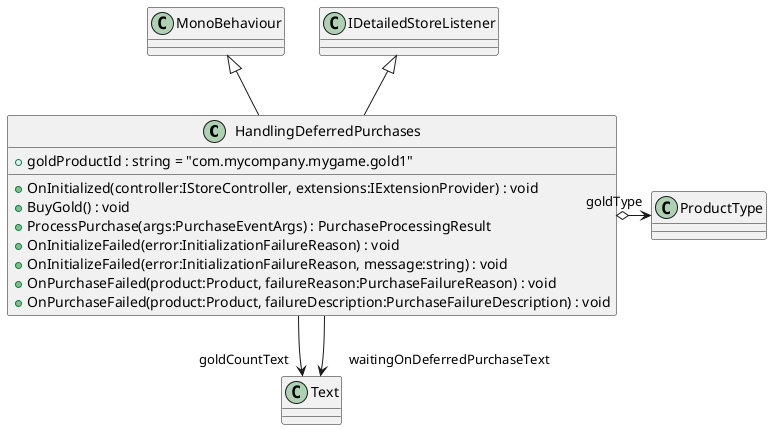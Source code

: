 @startuml
class HandlingDeferredPurchases {
    + goldProductId : string = "com.mycompany.mygame.gold1"
    + OnInitialized(controller:IStoreController, extensions:IExtensionProvider) : void
    + BuyGold() : void
    + ProcessPurchase(args:PurchaseEventArgs) : PurchaseProcessingResult
    + OnInitializeFailed(error:InitializationFailureReason) : void
    + OnInitializeFailed(error:InitializationFailureReason, message:string) : void
    + OnPurchaseFailed(product:Product, failureReason:PurchaseFailureReason) : void
    + OnPurchaseFailed(product:Product, failureDescription:PurchaseFailureDescription) : void
}
MonoBehaviour <|-- HandlingDeferredPurchases
IDetailedStoreListener <|-- HandlingDeferredPurchases
HandlingDeferredPurchases o-> "goldType" ProductType
HandlingDeferredPurchases --> "goldCountText" Text
HandlingDeferredPurchases --> "waitingOnDeferredPurchaseText" Text
@enduml
